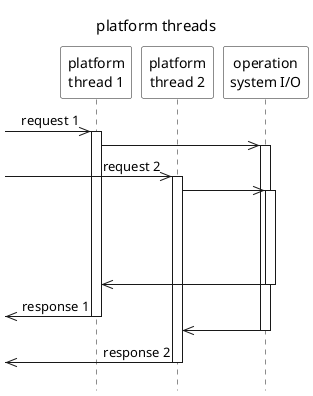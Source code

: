 @startuml

title platform threads

scale 1.0
hide footbox
!pragma teoz true

skinparam monochrome true
skinparam defaultFontName Source Sans Pro
skinparam titleFontSize 15
skinparam titleFontStyle normal
skinparam sequenceMessageAlign left
skinparam participantBackgroundColor #white
skinparam noteBackgroundColor #white
skinparam sequenceGroupBackgroundColor #white

participant "platform\nthread 1" as PlatformThread1
participant "platform\nthread 2" as PlatformThread2
participant "operation\nsystem I/O" as Service

->> PlatformThread1: request 1
activate PlatformThread1
PlatformThread1->>Service
activate Service

->> PlatformThread2: request 2
activate PlatformThread2
PlatformThread2->>Service
activate Service

'->> PlatformThread2
'activate PlatformThread2
'PlatformThread2->>Service
'deactivate PlatformThread2
'<-[hidden]- PlatformThread2
'activate PlatformThread2 #gray

||80||

Service->>PlatformThread1
deactivate Service
<<- PlatformThread1: response 1
deactivate PlatformThread1

Service->>PlatformThread2
deactivate Service
<<- PlatformThread2: response 2
deactivate PlatformThread2

'deactivate PlatformThread1
'deactivate PlatformThread1
'& <<-- PlatformThread1
'activate PlatformThread1


'Service->>PlatformThread2
'deactivate Service
'deactivate PlatformThread2
'<-[hidden]- PlatformThread2
'activate PlatformThread2
'<<- PlatformThread2
'deactivate PlatformThread2

||10||

@enduml
